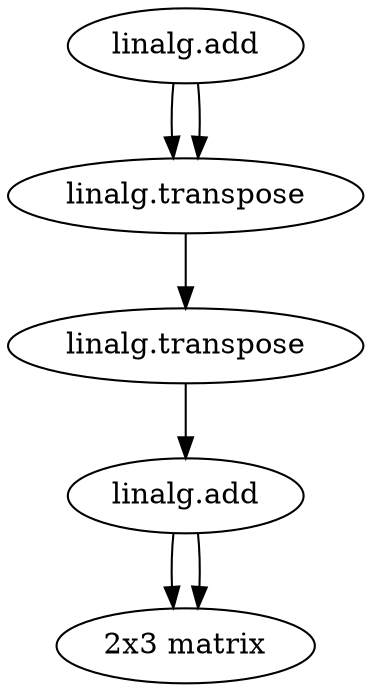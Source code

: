 digraph {
	0 [label="linalg.add", rows=2, columns=3];
	1 [label="2x3 matrix", rows=2, columns=3];
	3 [label="linalg.transpose", rows=3, columns=2];
	5 [label="linalg.transpose", rows=2, columns=3];
	7 [label="linalg.add", rows=2, columns=3];

	0 -> 1;
	0 -> 1;
	3 -> 0;
	5 -> 3;
	7 -> 5;
	7 -> 5;
}
